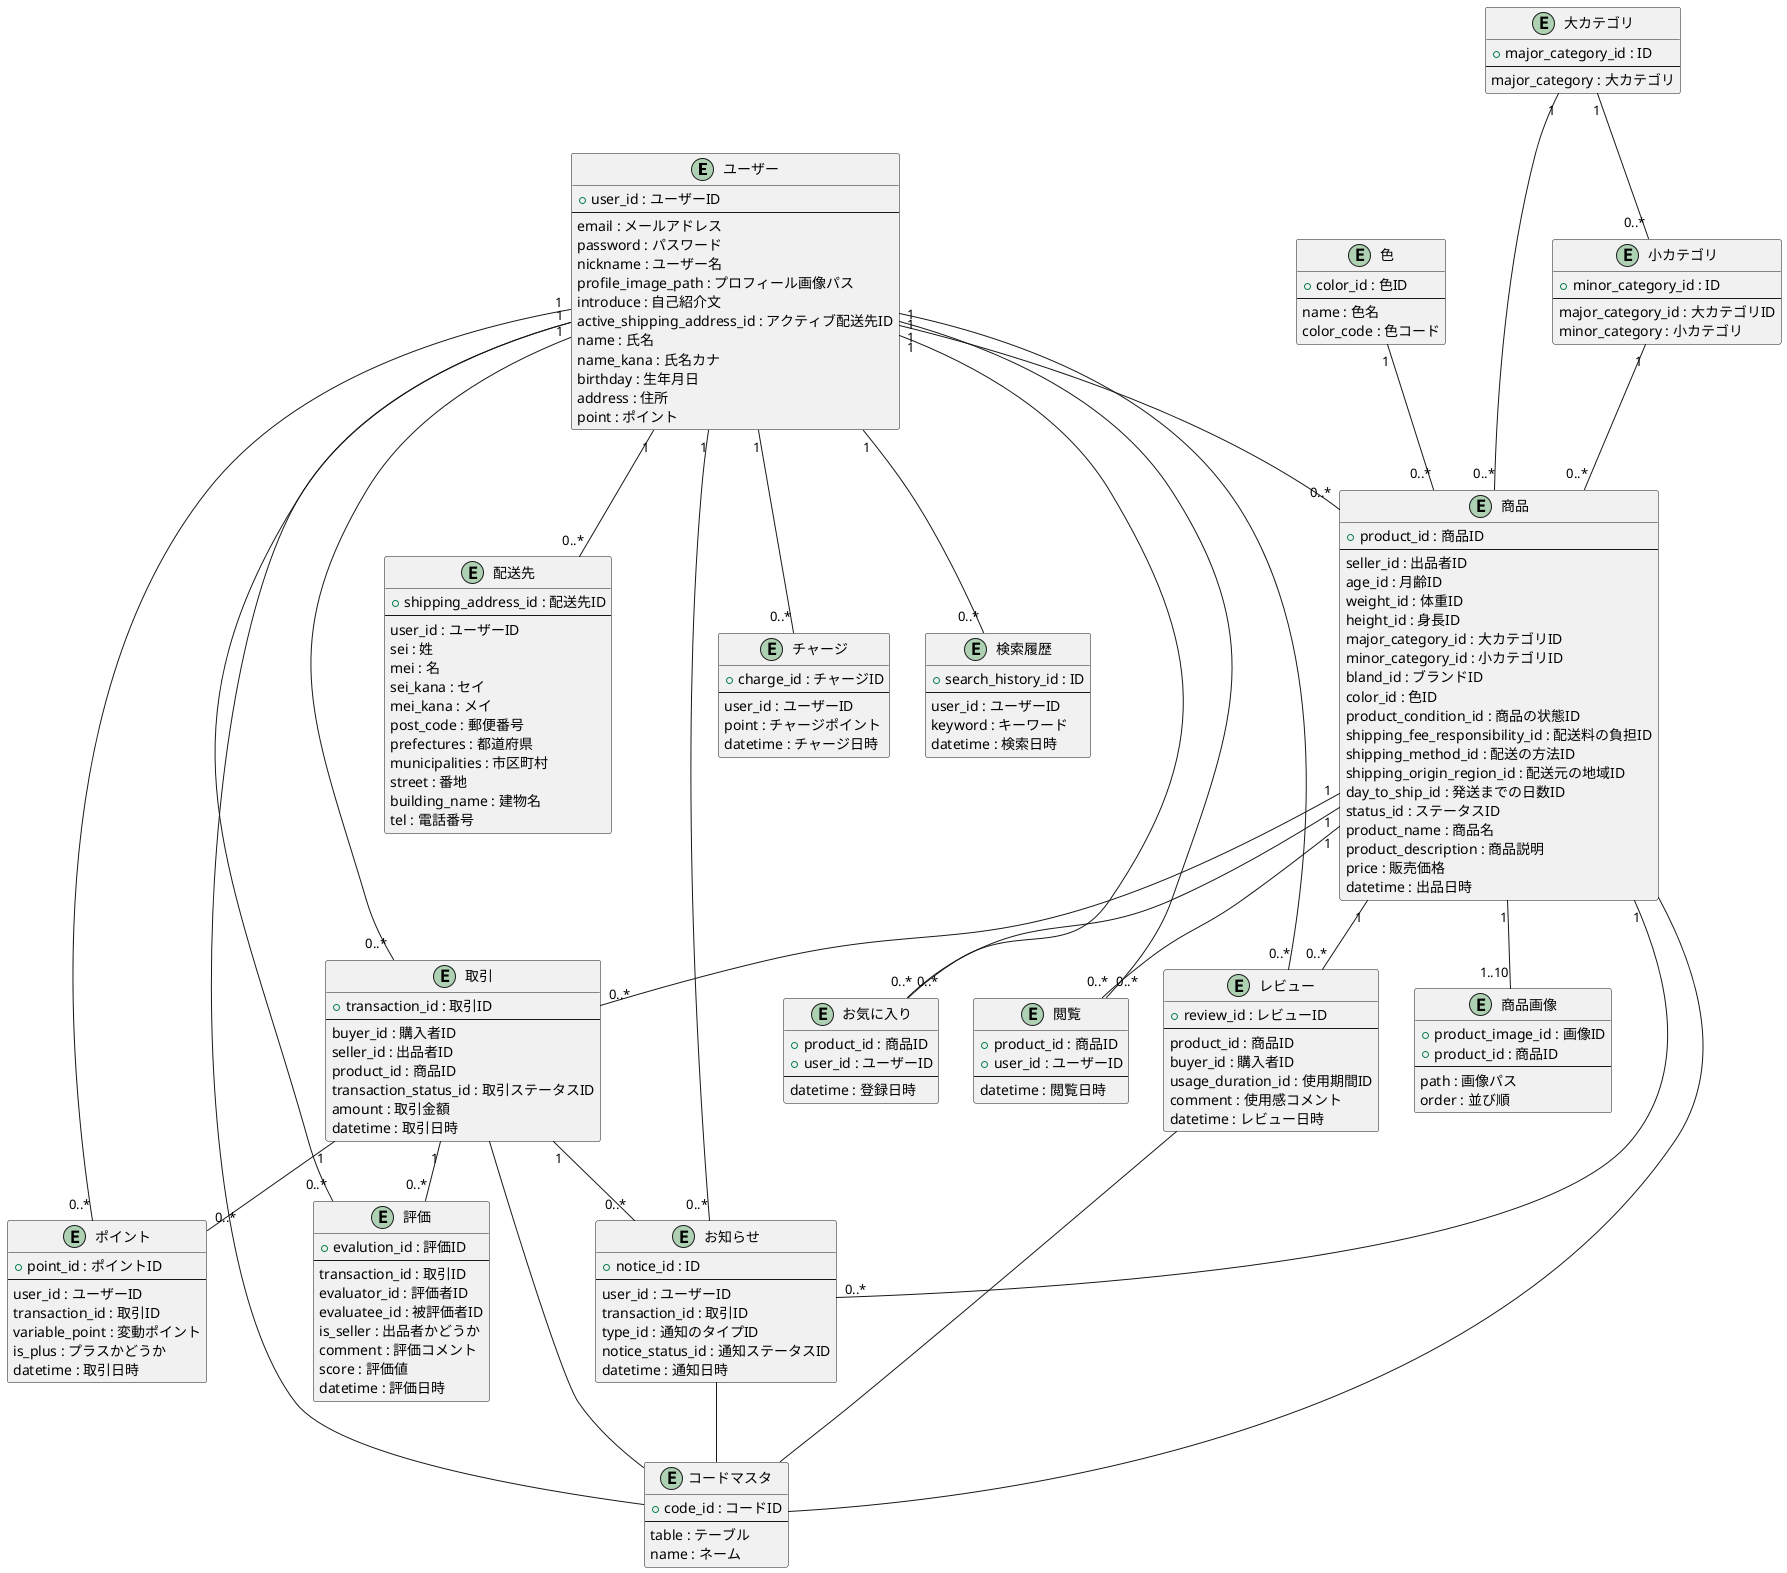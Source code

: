 @startuml

entity "ユーザー" as user {
  + user_id : ユーザーID
  --
  email : メールアドレス
  password : パスワード
  nickname : ユーザー名
  profile_image_path : プロフィール画像パス
  introduce : 自己紹介文
  active_shipping_address_id : アクティブ配送先ID
  name : 氏名
  name_kana : 氏名カナ
  birthday : 生年月日
  address : 住所
  point : ポイント
}

entity "配送先" as shipping_address {
  + shipping_address_id : 配送先ID
  --
  user_id : ユーザーID
  sei : 姓
  mei : 名
  sei_kana : セイ
  mei_kana : メイ
  post_code : 郵便番号
  prefectures : 都道府県
  municipalities : 市区町村
  street : 番地
  building_name : 建物名
  tel : 電話番号
}

entity "検索履歴" as search_history {
  + search_history_id : ID
  --
  user_id : ユーザーID
  keyword : キーワード
  datetime : 検索日時
}

entity "取引" as transaction {
  + transaction_id : 取引ID
  --
  buyer_id : 購入者ID
  seller_id : 出品者ID
  product_id : 商品ID
  transaction_status_id : 取引ステータスID
  amount : 取引金額
  datetime : 取引日時
}

entity "ポイント" as point {
  + point_id : ポイントID
  --
  user_id : ユーザーID
  transaction_id : 取引ID
  variable_point : 変動ポイント
  is_plus : プラスかどうか
  datetime : 取引日時
}

entity "お気に入り" as favorite {
  + product_id : 商品ID
  + user_id : ユーザーID
  --
  datetime : 登録日時
}

entity "閲覧" as productviews {
  + product_id : 商品ID
  + user_id : ユーザーID
  --
  datetime : 閲覧日時
}

entity "チャージ" as charge {
  + charge_id : チャージID
  --
  user_id : ユーザーID
  point : チャージポイント
  datetime : チャージ日時
}

entity "レビュー" as review {
  + review_id : レビューID
  --
  product_id : 商品ID
  buyer_id : 購入者ID
  usage_duration_id : 使用期間ID
  comment : 使用感コメント
  datetime : レビュー日時
}

entity "商品" as product {
  + product_id : 商品ID
  --
  seller_id : 出品者ID
  age_id : 月齢ID
  weight_id : 体重ID
  height_id : 身長ID
  major_category_id : 大カテゴリID
  minor_category_id : 小カテゴリID
  bland_id : ブランドID
  color_id : 色ID
  product_condition_id : 商品の状態ID
  shipping_fee_responsibility_id : 配送料の負担ID
  shipping_method_id : 配送の方法ID
  shipping_origin_region_id : 配送元の地域ID
  day_to_ship_id : 発送までの日数ID
  status_id : ステータスID
  product_name : 商品名
  product_description : 商品説明
  price : 販売価格
  datetime : 出品日時
}

entity "商品画像" as product_image {
  + product_image_id : 画像ID
  + product_id : 商品ID
  --
  path : 画像パス
  order : 並び順
}

entity "評価" as evaluation {
  + evalution_id : 評価ID
  --
  transaction_id : 取引ID
  evaluator_id : 評価者ID
  evaluatee_id : 被評価者ID
  is_seller : 出品者かどうか
  comment : 評価コメント
  score : 評価値
  datetime : 評価日時
}

entity "お知らせ" as notice {
  + notice_id : ID
  --
  user_id : ユーザーID
  transaction_id : 取引ID
  type_id : 通知のタイプID
  notice_status_id : 通知ステータスID
  datetime : 通知日時
}

entity "大カテゴリ" as major_category {
  + major_category_id : ID
  --
  major_category : 大カテゴリ
}

entity "小カテゴリ" as minor_category {
  + minor_category_id : ID
  --
  major_category_id : 大カテゴリID
  minor_category : 小カテゴリ
}

entity "色" as color {
  + color_id : 色ID
  --
  name : 色名
  color_code : 色コード
}

entity "コードマスタ" as code_master {
  + code_id : コードID
  --
  table : テーブル
  name : ネーム
}

user "1" -- "0..*" shipping_address
user "1" -- "0..*" product
user "1" -- "0..*" transaction
product "1" -- "0..*" transaction
product "1" -- "1..10" product_image
user "1" -- "0..*" search_history
user "1" -- "0..*" point
transaction "1" -- "0..*" point
product "1" -- "0..*" favorite
user "1" -- "0..*" favorite
product "1" -- "0..*" productviews
user "1" -- "0..*" productviews
user "1" -- "0..*" charge
product "1" -- "0..*" review
user "1" -- "0..*" review
major_category "1" -- "0..*" product
minor_category "1" -- "0..*" product
color "1" -- "0..*" product
transaction "1" -- "0..*" evaluation
user "1" -- "0..*" evaluation
major_category "1" -- "0..*" minor_category
user "1" -- "0..*" notice
transaction "1" -- "0..*" notice
product "1" -- "0..*" notice
product -- code_master
user -- code_master
transaction -- code_master
review -- code_master
notice -- code_master
@enduml